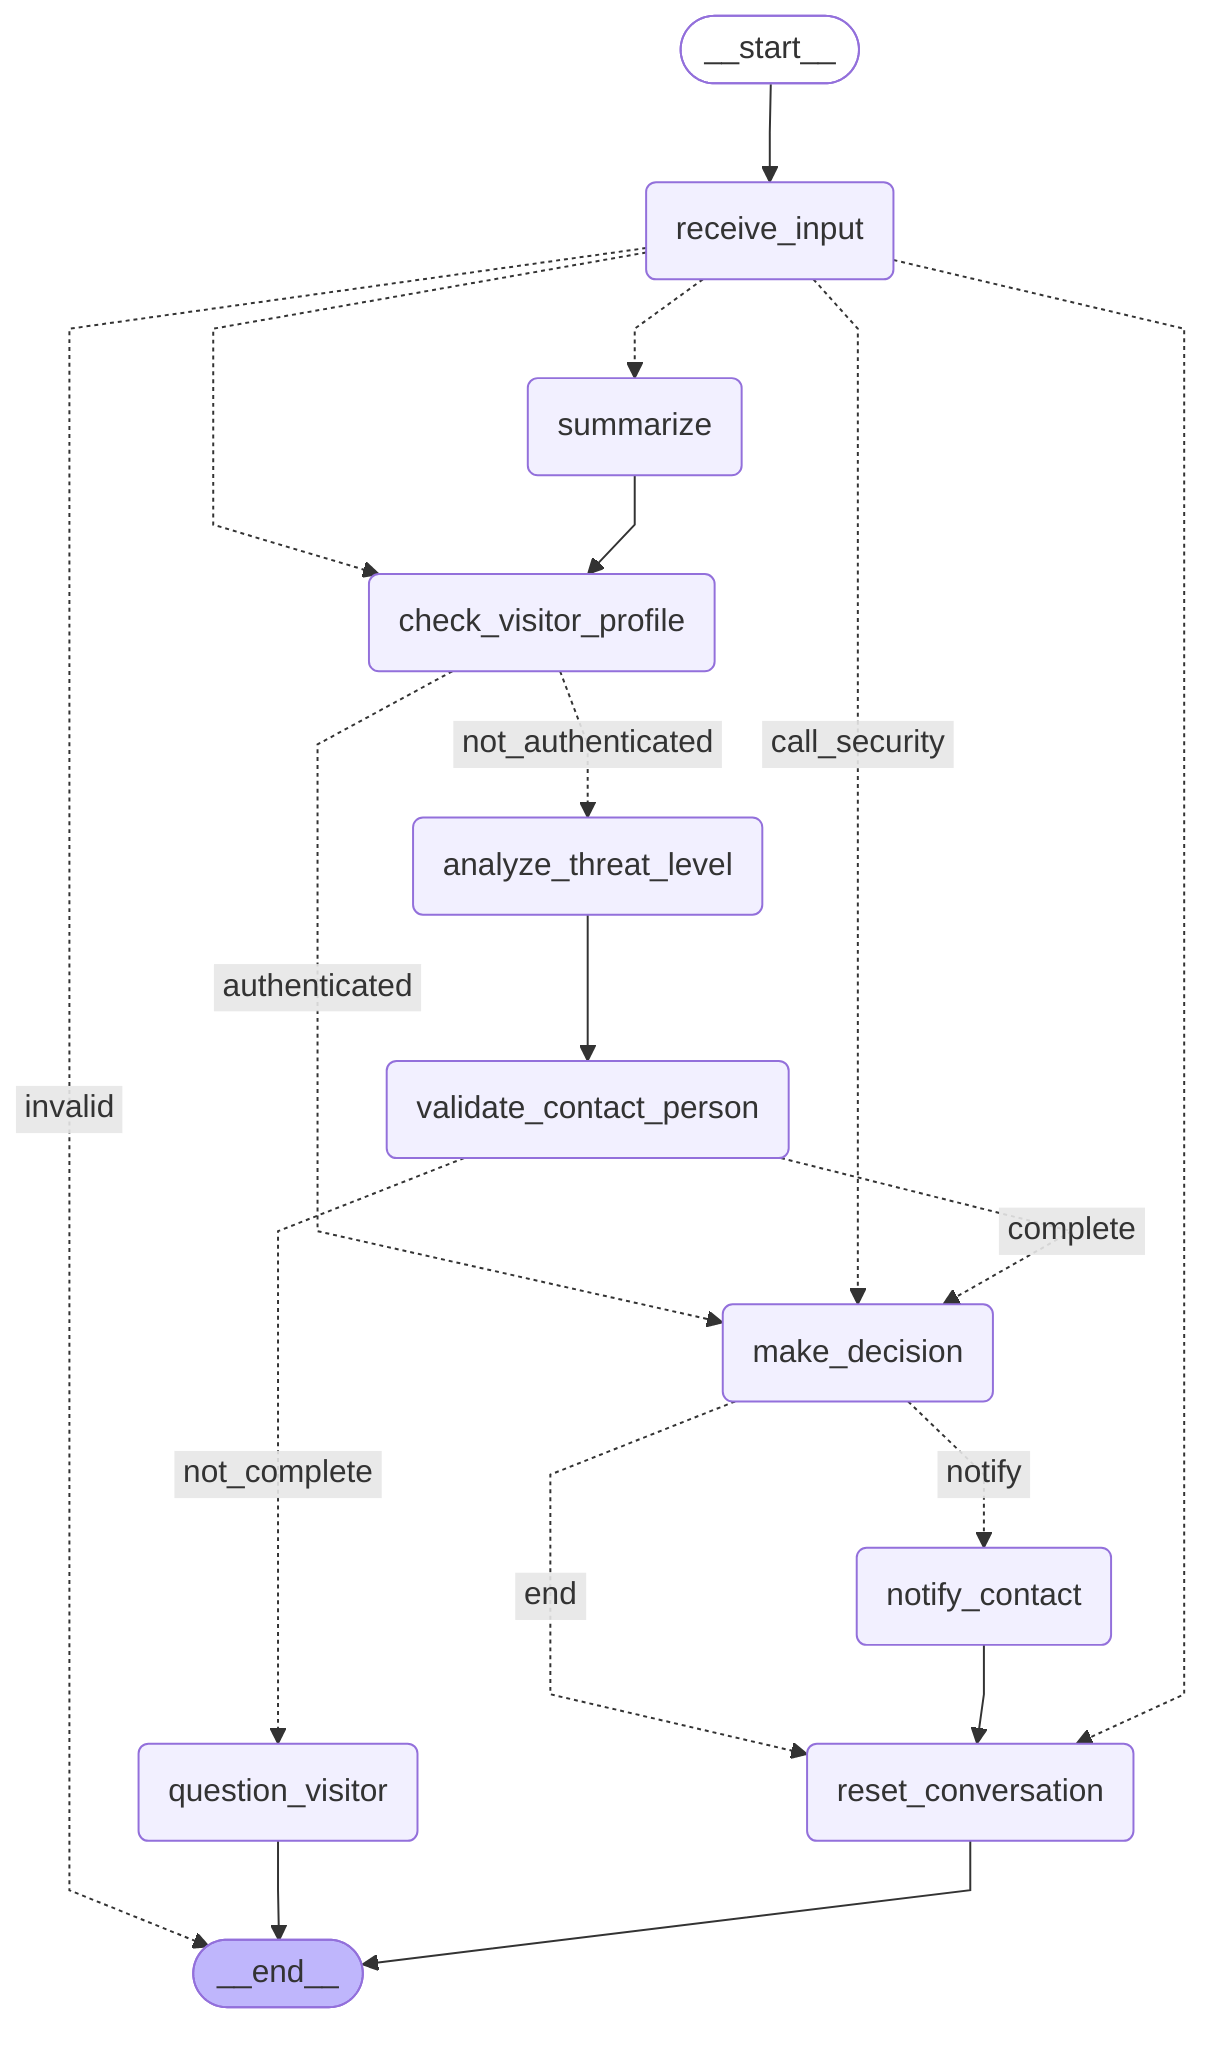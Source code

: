 ---
config:
  flowchart:
    curve: linear
---
graph TD;
	__start__([<p>__start__</p>]):::first
	receive_input(receive_input)
	summarize(summarize)
	reset_conversation(reset_conversation)
	check_visitor_profile(check_visitor_profile)
	analyze_threat_level(analyze_threat_level)
	validate_contact_person(validate_contact_person)
	question_visitor(question_visitor)
	make_decision(make_decision)
	notify_contact(notify_contact)
	__end__([<p>__end__</p>]):::last
	__start__ --> receive_input;
	analyze_threat_level --> validate_contact_person;
	check_visitor_profile -. &nbsp;not_authenticated&nbsp; .-> analyze_threat_level;
	check_visitor_profile -. &nbsp;authenticated&nbsp; .-> make_decision;
	make_decision -. &nbsp;notify&nbsp; .-> notify_contact;
	make_decision -. &nbsp;end&nbsp; .-> reset_conversation;
	notify_contact --> reset_conversation;
	receive_input -. &nbsp;invalid&nbsp; .-> __end__;
	receive_input -.-> check_visitor_profile;
	receive_input -. &nbsp;call_security&nbsp; .-> make_decision;
	receive_input -.-> reset_conversation;
	receive_input -.-> summarize;
	summarize --> check_visitor_profile;
	validate_contact_person -. &nbsp;complete&nbsp; .-> make_decision;
	validate_contact_person -. &nbsp;not_complete&nbsp; .-> question_visitor;
	question_visitor --> __end__;
	reset_conversation --> __end__;
	classDef default fill:#f2f0ff,line-height:1.2
	classDef first fill-opacity:0
	classDef last fill:#bfb6fc